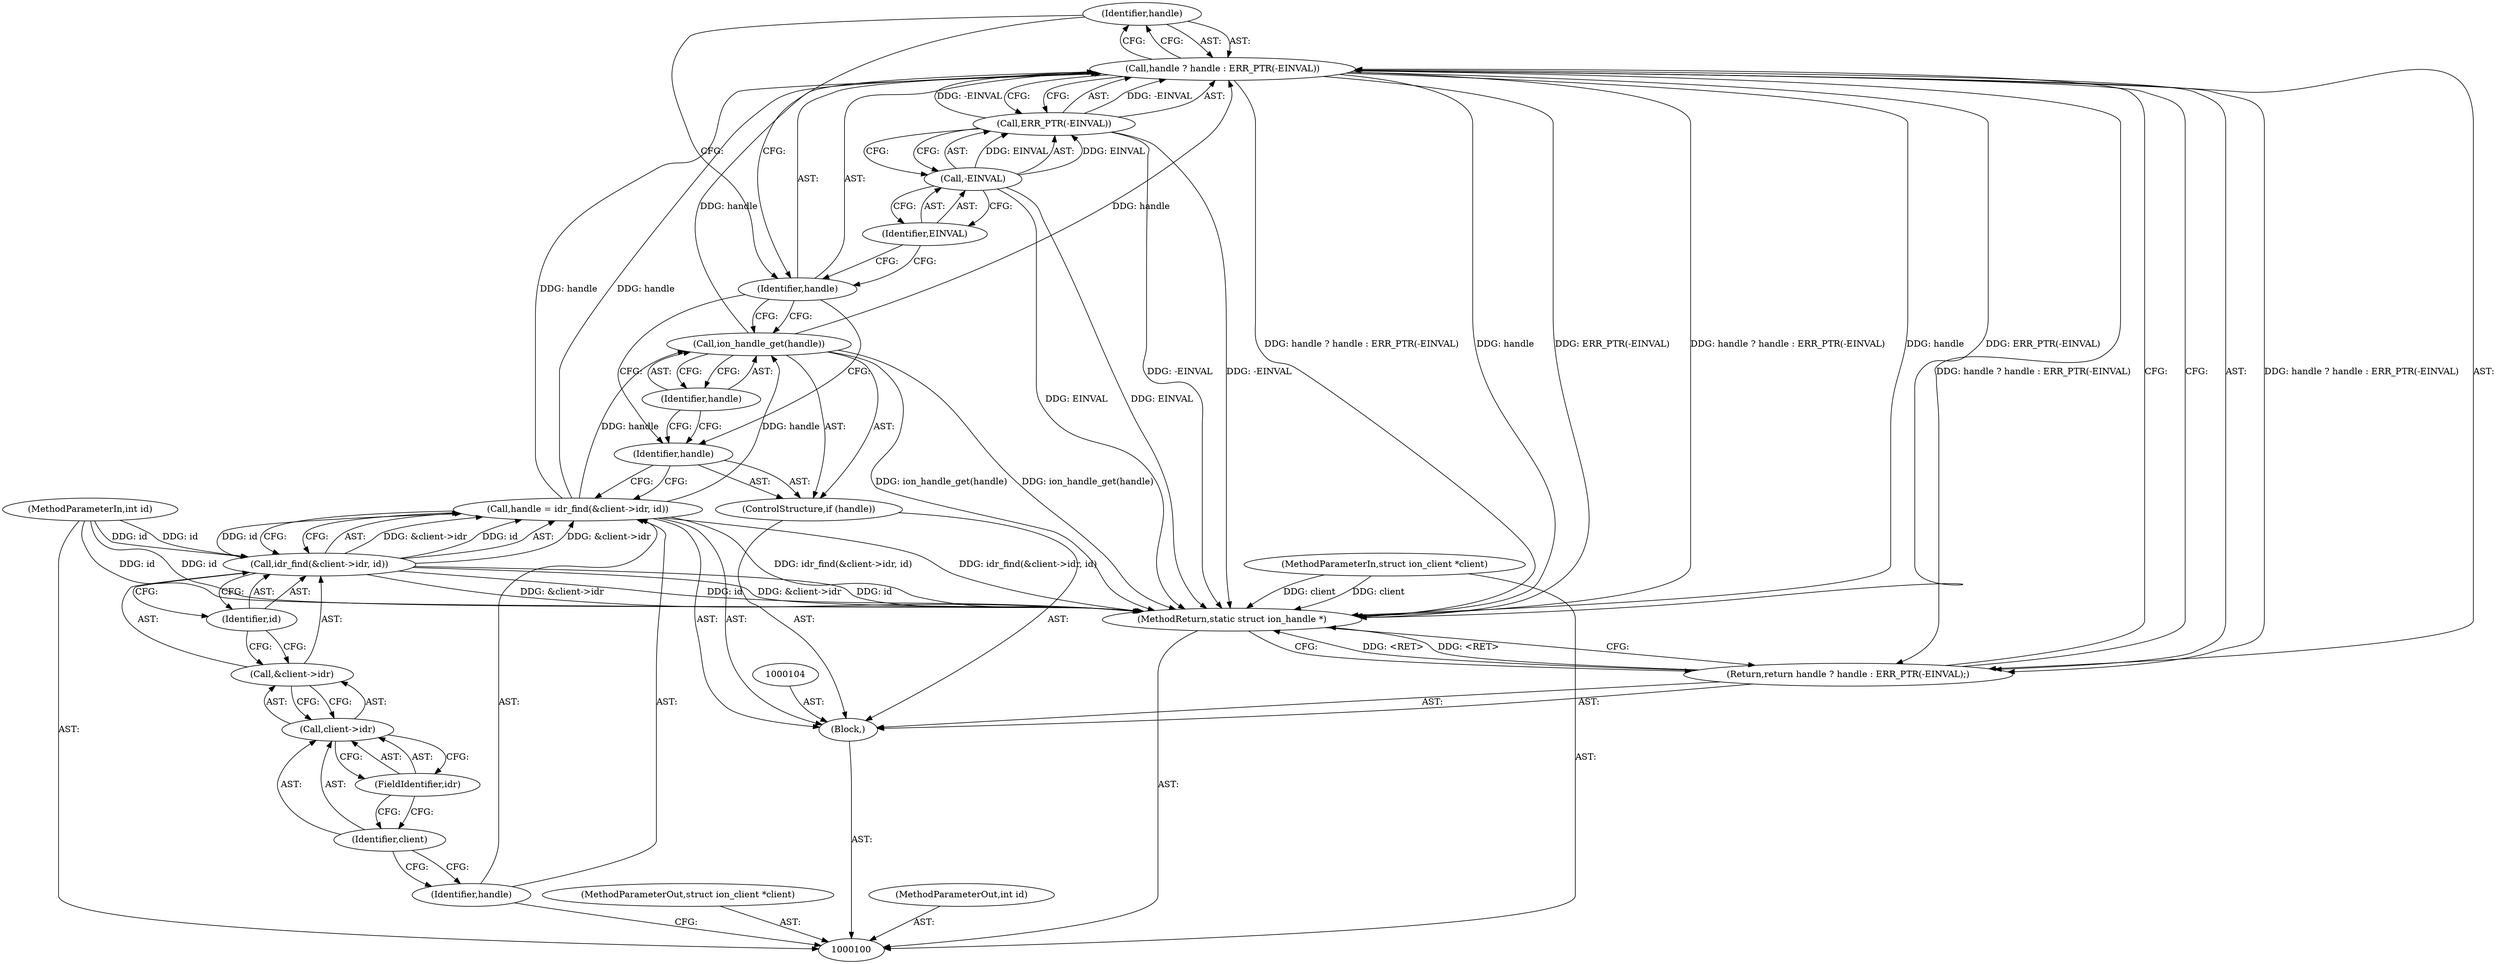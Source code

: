 digraph "0_linux_9590232bb4f4cc824f3425a6e1349afbe6d6d2b7_0" {
"1000120" [label="(Identifier,handle)"];
"1000117" [label="(Return,return handle ? handle : ERR_PTR(-EINVAL);)"];
"1000121" [label="(Call,ERR_PTR(-EINVAL))"];
"1000122" [label="(Call,-EINVAL)"];
"1000123" [label="(Identifier,EINVAL)"];
"1000118" [label="(Call,handle ? handle : ERR_PTR(-EINVAL))"];
"1000119" [label="(Identifier,handle)"];
"1000124" [label="(MethodReturn,static struct ion_handle *)"];
"1000101" [label="(MethodParameterIn,struct ion_client *client)"];
"1000169" [label="(MethodParameterOut,struct ion_client *client)"];
"1000102" [label="(MethodParameterIn,int id)"];
"1000170" [label="(MethodParameterOut,int id)"];
"1000103" [label="(Block,)"];
"1000107" [label="(Call,idr_find(&client->idr, id))"];
"1000105" [label="(Call,handle = idr_find(&client->idr, id))"];
"1000106" [label="(Identifier,handle)"];
"1000108" [label="(Call,&client->idr)"];
"1000109" [label="(Call,client->idr)"];
"1000110" [label="(Identifier,client)"];
"1000111" [label="(FieldIdentifier,idr)"];
"1000112" [label="(Identifier,id)"];
"1000113" [label="(ControlStructure,if (handle))"];
"1000114" [label="(Identifier,handle)"];
"1000116" [label="(Identifier,handle)"];
"1000115" [label="(Call,ion_handle_get(handle))"];
"1000120" -> "1000118"  [label="AST: "];
"1000120" -> "1000119"  [label="CFG: "];
"1000118" -> "1000120"  [label="CFG: "];
"1000117" -> "1000103"  [label="AST: "];
"1000117" -> "1000118"  [label="CFG: "];
"1000118" -> "1000117"  [label="AST: "];
"1000124" -> "1000117"  [label="CFG: "];
"1000117" -> "1000124"  [label="DDG: <RET>"];
"1000118" -> "1000117"  [label="DDG: handle ? handle : ERR_PTR(-EINVAL)"];
"1000121" -> "1000118"  [label="AST: "];
"1000121" -> "1000122"  [label="CFG: "];
"1000122" -> "1000121"  [label="AST: "];
"1000118" -> "1000121"  [label="CFG: "];
"1000121" -> "1000124"  [label="DDG: -EINVAL"];
"1000121" -> "1000118"  [label="DDG: -EINVAL"];
"1000122" -> "1000121"  [label="DDG: EINVAL"];
"1000122" -> "1000121"  [label="AST: "];
"1000122" -> "1000123"  [label="CFG: "];
"1000123" -> "1000122"  [label="AST: "];
"1000121" -> "1000122"  [label="CFG: "];
"1000122" -> "1000124"  [label="DDG: EINVAL"];
"1000122" -> "1000121"  [label="DDG: EINVAL"];
"1000123" -> "1000122"  [label="AST: "];
"1000123" -> "1000119"  [label="CFG: "];
"1000122" -> "1000123"  [label="CFG: "];
"1000118" -> "1000117"  [label="AST: "];
"1000118" -> "1000120"  [label="CFG: "];
"1000118" -> "1000121"  [label="CFG: "];
"1000119" -> "1000118"  [label="AST: "];
"1000120" -> "1000118"  [label="AST: "];
"1000121" -> "1000118"  [label="AST: "];
"1000117" -> "1000118"  [label="CFG: "];
"1000118" -> "1000124"  [label="DDG: handle ? handle : ERR_PTR(-EINVAL)"];
"1000118" -> "1000124"  [label="DDG: handle"];
"1000118" -> "1000124"  [label="DDG: ERR_PTR(-EINVAL)"];
"1000118" -> "1000117"  [label="DDG: handle ? handle : ERR_PTR(-EINVAL)"];
"1000115" -> "1000118"  [label="DDG: handle"];
"1000105" -> "1000118"  [label="DDG: handle"];
"1000121" -> "1000118"  [label="DDG: -EINVAL"];
"1000119" -> "1000118"  [label="AST: "];
"1000119" -> "1000115"  [label="CFG: "];
"1000119" -> "1000114"  [label="CFG: "];
"1000120" -> "1000119"  [label="CFG: "];
"1000123" -> "1000119"  [label="CFG: "];
"1000124" -> "1000100"  [label="AST: "];
"1000124" -> "1000117"  [label="CFG: "];
"1000107" -> "1000124"  [label="DDG: &client->idr"];
"1000107" -> "1000124"  [label="DDG: id"];
"1000105" -> "1000124"  [label="DDG: idr_find(&client->idr, id)"];
"1000122" -> "1000124"  [label="DDG: EINVAL"];
"1000118" -> "1000124"  [label="DDG: handle ? handle : ERR_PTR(-EINVAL)"];
"1000118" -> "1000124"  [label="DDG: handle"];
"1000118" -> "1000124"  [label="DDG: ERR_PTR(-EINVAL)"];
"1000121" -> "1000124"  [label="DDG: -EINVAL"];
"1000115" -> "1000124"  [label="DDG: ion_handle_get(handle)"];
"1000102" -> "1000124"  [label="DDG: id"];
"1000101" -> "1000124"  [label="DDG: client"];
"1000117" -> "1000124"  [label="DDG: <RET>"];
"1000101" -> "1000100"  [label="AST: "];
"1000101" -> "1000124"  [label="DDG: client"];
"1000169" -> "1000100"  [label="AST: "];
"1000102" -> "1000100"  [label="AST: "];
"1000102" -> "1000124"  [label="DDG: id"];
"1000102" -> "1000107"  [label="DDG: id"];
"1000170" -> "1000100"  [label="AST: "];
"1000103" -> "1000100"  [label="AST: "];
"1000104" -> "1000103"  [label="AST: "];
"1000105" -> "1000103"  [label="AST: "];
"1000113" -> "1000103"  [label="AST: "];
"1000117" -> "1000103"  [label="AST: "];
"1000107" -> "1000105"  [label="AST: "];
"1000107" -> "1000112"  [label="CFG: "];
"1000108" -> "1000107"  [label="AST: "];
"1000112" -> "1000107"  [label="AST: "];
"1000105" -> "1000107"  [label="CFG: "];
"1000107" -> "1000124"  [label="DDG: &client->idr"];
"1000107" -> "1000124"  [label="DDG: id"];
"1000107" -> "1000105"  [label="DDG: &client->idr"];
"1000107" -> "1000105"  [label="DDG: id"];
"1000102" -> "1000107"  [label="DDG: id"];
"1000105" -> "1000103"  [label="AST: "];
"1000105" -> "1000107"  [label="CFG: "];
"1000106" -> "1000105"  [label="AST: "];
"1000107" -> "1000105"  [label="AST: "];
"1000114" -> "1000105"  [label="CFG: "];
"1000105" -> "1000124"  [label="DDG: idr_find(&client->idr, id)"];
"1000107" -> "1000105"  [label="DDG: &client->idr"];
"1000107" -> "1000105"  [label="DDG: id"];
"1000105" -> "1000115"  [label="DDG: handle"];
"1000105" -> "1000118"  [label="DDG: handle"];
"1000106" -> "1000105"  [label="AST: "];
"1000106" -> "1000100"  [label="CFG: "];
"1000110" -> "1000106"  [label="CFG: "];
"1000108" -> "1000107"  [label="AST: "];
"1000108" -> "1000109"  [label="CFG: "];
"1000109" -> "1000108"  [label="AST: "];
"1000112" -> "1000108"  [label="CFG: "];
"1000109" -> "1000108"  [label="AST: "];
"1000109" -> "1000111"  [label="CFG: "];
"1000110" -> "1000109"  [label="AST: "];
"1000111" -> "1000109"  [label="AST: "];
"1000108" -> "1000109"  [label="CFG: "];
"1000110" -> "1000109"  [label="AST: "];
"1000110" -> "1000106"  [label="CFG: "];
"1000111" -> "1000110"  [label="CFG: "];
"1000111" -> "1000109"  [label="AST: "];
"1000111" -> "1000110"  [label="CFG: "];
"1000109" -> "1000111"  [label="CFG: "];
"1000112" -> "1000107"  [label="AST: "];
"1000112" -> "1000108"  [label="CFG: "];
"1000107" -> "1000112"  [label="CFG: "];
"1000113" -> "1000103"  [label="AST: "];
"1000114" -> "1000113"  [label="AST: "];
"1000115" -> "1000113"  [label="AST: "];
"1000114" -> "1000113"  [label="AST: "];
"1000114" -> "1000105"  [label="CFG: "];
"1000116" -> "1000114"  [label="CFG: "];
"1000119" -> "1000114"  [label="CFG: "];
"1000116" -> "1000115"  [label="AST: "];
"1000116" -> "1000114"  [label="CFG: "];
"1000115" -> "1000116"  [label="CFG: "];
"1000115" -> "1000113"  [label="AST: "];
"1000115" -> "1000116"  [label="CFG: "];
"1000116" -> "1000115"  [label="AST: "];
"1000119" -> "1000115"  [label="CFG: "];
"1000115" -> "1000124"  [label="DDG: ion_handle_get(handle)"];
"1000105" -> "1000115"  [label="DDG: handle"];
"1000115" -> "1000118"  [label="DDG: handle"];
}
